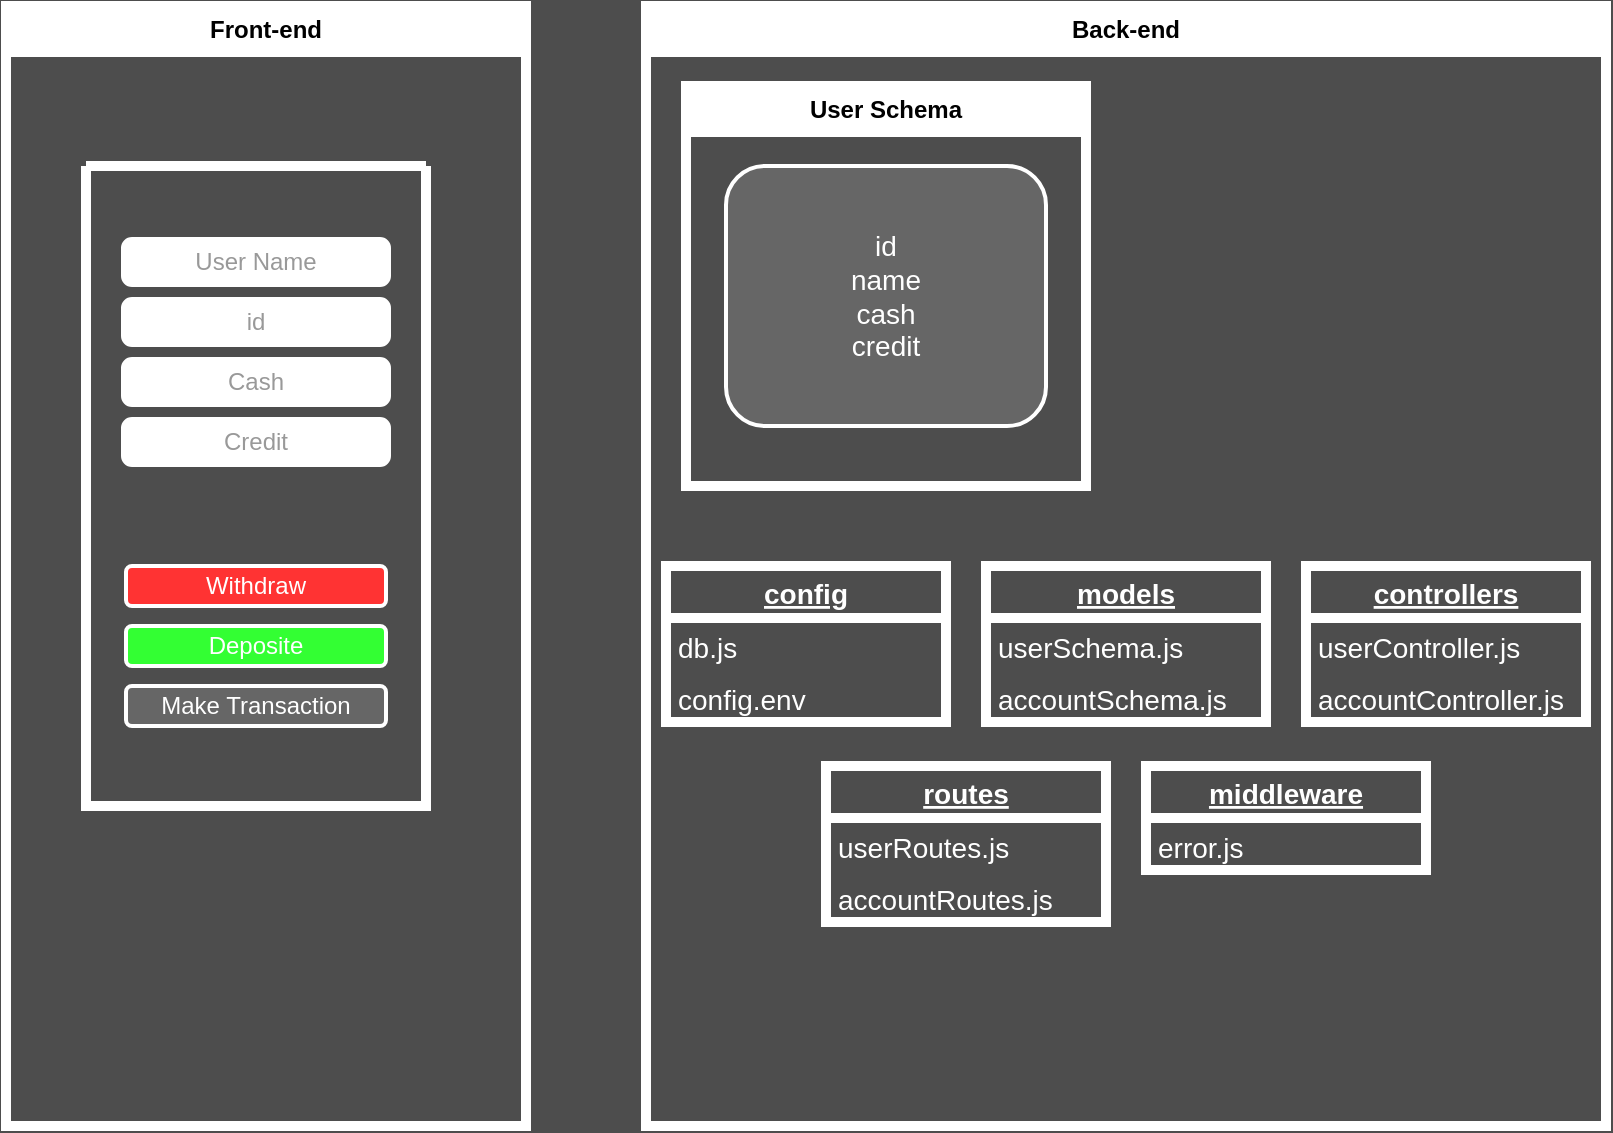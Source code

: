 <mxfile version="20.8.23" type="github">
  <diagram name="‫עמוד-1‬" id="669H-x8ZkATwqJho2Dp_">
    <mxGraphModel dx="1434" dy="756" grid="0" gridSize="10" guides="1" tooltips="1" connect="1" arrows="1" fold="1" page="1" pageScale="1" pageWidth="850" pageHeight="1100" background="#4D4D4D" math="0" shadow="0">
      <root>
        <mxCell id="0" />
        <mxCell id="1" parent="0" />
        <mxCell id="kBXu6ObaHWG-ue7Rh79I-1" value="Back-end" style="swimlane;whiteSpace=wrap;html=1;strokeColor=#FFFFFF;strokeWidth=5;" parent="1" vertex="1">
          <mxGeometry x="360" y="40" width="480" height="560" as="geometry" />
        </mxCell>
        <mxCell id="kBXu6ObaHWG-ue7Rh79I-11" value="User Schema" style="swimlane;whiteSpace=wrap;html=1;strokeColor=#FFFFFF;strokeWidth=5;" parent="kBXu6ObaHWG-ue7Rh79I-1" vertex="1">
          <mxGeometry x="20" y="40" width="200" height="200" as="geometry" />
        </mxCell>
        <mxCell id="kBXu6ObaHWG-ue7Rh79I-40" value="id&lt;br&gt;name&lt;br&gt;cash&lt;br&gt;credit" style="rounded=1;whiteSpace=wrap;html=1;strokeColor=#FFFFFF;strokeWidth=2;fontSize=14;fontColor=#FFFFFF;fillColor=#666666;" parent="kBXu6ObaHWG-ue7Rh79I-11" vertex="1">
          <mxGeometry x="20" y="40" width="160" height="130" as="geometry" />
        </mxCell>
        <mxCell id="kBXu6ObaHWG-ue7Rh79I-15" value="controllers" style="swimlane;fontStyle=5;childLayout=stackLayout;horizontal=1;startSize=26;fillColor=none;horizontalStack=0;resizeParent=1;resizeParentMax=0;resizeLast=0;collapsible=1;marginBottom=0;strokeColor=#FFFFFF;strokeWidth=5;fontColor=#FFFFFF;fontSize=14;" parent="kBXu6ObaHWG-ue7Rh79I-1" vertex="1">
          <mxGeometry x="330" y="280" width="140" height="78" as="geometry" />
        </mxCell>
        <mxCell id="kBXu6ObaHWG-ue7Rh79I-16" value="userController.js" style="text;strokeColor=none;fillColor=none;align=left;verticalAlign=top;spacingLeft=4;spacingRight=4;overflow=hidden;rotatable=0;points=[[0,0.5],[1,0.5]];portConstraint=eastwest;fontColor=#FFFFFF;fontSize=14;" parent="kBXu6ObaHWG-ue7Rh79I-15" vertex="1">
          <mxGeometry y="26" width="140" height="26" as="geometry" />
        </mxCell>
        <mxCell id="kBXu6ObaHWG-ue7Rh79I-18" value="accountController.js" style="text;strokeColor=none;fillColor=none;align=left;verticalAlign=top;spacingLeft=4;spacingRight=4;overflow=hidden;rotatable=0;points=[[0,0.5],[1,0.5]];portConstraint=eastwest;fontColor=#FFFFFF;fontSize=14;" parent="kBXu6ObaHWG-ue7Rh79I-15" vertex="1">
          <mxGeometry y="52" width="140" height="26" as="geometry" />
        </mxCell>
        <mxCell id="kBXu6ObaHWG-ue7Rh79I-20" value="models" style="swimlane;fontStyle=5;childLayout=stackLayout;horizontal=1;startSize=26;fillColor=none;horizontalStack=0;resizeParent=1;resizeParentMax=0;resizeLast=0;collapsible=1;marginBottom=0;strokeColor=#FFFFFF;strokeWidth=5;fontColor=#FFFFFF;fontSize=14;" parent="kBXu6ObaHWG-ue7Rh79I-1" vertex="1">
          <mxGeometry x="170" y="280" width="140" height="78" as="geometry" />
        </mxCell>
        <mxCell id="kBXu6ObaHWG-ue7Rh79I-21" value="userSchema.js" style="text;strokeColor=none;fillColor=none;align=left;verticalAlign=top;spacingLeft=4;spacingRight=4;overflow=hidden;rotatable=0;points=[[0,0.5],[1,0.5]];portConstraint=eastwest;fontColor=#FFFFFF;fontSize=14;" parent="kBXu6ObaHWG-ue7Rh79I-20" vertex="1">
          <mxGeometry y="26" width="140" height="26" as="geometry" />
        </mxCell>
        <mxCell id="kBXu6ObaHWG-ue7Rh79I-22" value="accountSchema.js" style="text;strokeColor=none;fillColor=none;align=left;verticalAlign=top;spacingLeft=4;spacingRight=4;overflow=hidden;rotatable=0;points=[[0,0.5],[1,0.5]];portConstraint=eastwest;fontColor=#FFFFFF;fontSize=14;" parent="kBXu6ObaHWG-ue7Rh79I-20" vertex="1">
          <mxGeometry y="52" width="140" height="26" as="geometry" />
        </mxCell>
        <mxCell id="kBXu6ObaHWG-ue7Rh79I-28" value="config" style="swimlane;fontStyle=5;childLayout=stackLayout;horizontal=1;startSize=26;fillColor=none;horizontalStack=0;resizeParent=1;resizeParentMax=0;resizeLast=0;collapsible=1;marginBottom=0;strokeColor=#FFFFFF;strokeWidth=5;fontColor=#FFFFFF;fontSize=14;" parent="kBXu6ObaHWG-ue7Rh79I-1" vertex="1">
          <mxGeometry x="10" y="280" width="140" height="78" as="geometry" />
        </mxCell>
        <mxCell id="kBXu6ObaHWG-ue7Rh79I-29" value="db.js" style="text;strokeColor=none;fillColor=none;align=left;verticalAlign=top;spacingLeft=4;spacingRight=4;overflow=hidden;rotatable=0;points=[[0,0.5],[1,0.5]];portConstraint=eastwest;fontColor=#FFFFFF;fontSize=14;" parent="kBXu6ObaHWG-ue7Rh79I-28" vertex="1">
          <mxGeometry y="26" width="140" height="26" as="geometry" />
        </mxCell>
        <mxCell id="kBXu6ObaHWG-ue7Rh79I-30" value="config.env" style="text;strokeColor=none;fillColor=none;align=left;verticalAlign=top;spacingLeft=4;spacingRight=4;overflow=hidden;rotatable=0;points=[[0,0.5],[1,0.5]];portConstraint=eastwest;fontColor=#FFFFFF;fontSize=14;" parent="kBXu6ObaHWG-ue7Rh79I-28" vertex="1">
          <mxGeometry y="52" width="140" height="26" as="geometry" />
        </mxCell>
        <mxCell id="kBXu6ObaHWG-ue7Rh79I-35" value="routes" style="swimlane;fontStyle=5;childLayout=stackLayout;horizontal=1;startSize=26;fillColor=none;horizontalStack=0;resizeParent=1;resizeParentMax=0;resizeLast=0;collapsible=1;marginBottom=0;strokeColor=#FFFFFF;strokeWidth=5;fontColor=#FFFFFF;fontSize=14;" parent="kBXu6ObaHWG-ue7Rh79I-1" vertex="1">
          <mxGeometry x="90" y="380" width="140" height="78" as="geometry" />
        </mxCell>
        <mxCell id="kBXu6ObaHWG-ue7Rh79I-36" value="userRoutes.js" style="text;strokeColor=none;fillColor=none;align=left;verticalAlign=top;spacingLeft=4;spacingRight=4;overflow=hidden;rotatable=0;points=[[0,0.5],[1,0.5]];portConstraint=eastwest;fontColor=#FFFFFF;fontSize=14;" parent="kBXu6ObaHWG-ue7Rh79I-35" vertex="1">
          <mxGeometry y="26" width="140" height="26" as="geometry" />
        </mxCell>
        <mxCell id="kBXu6ObaHWG-ue7Rh79I-37" value="accountRoutes.js" style="text;strokeColor=none;fillColor=none;align=left;verticalAlign=top;spacingLeft=4;spacingRight=4;overflow=hidden;rotatable=0;points=[[0,0.5],[1,0.5]];portConstraint=eastwest;fontColor=#FFFFFF;fontSize=14;" parent="kBXu6ObaHWG-ue7Rh79I-35" vertex="1">
          <mxGeometry y="52" width="140" height="26" as="geometry" />
        </mxCell>
        <mxCell id="kBXu6ObaHWG-ue7Rh79I-32" value="middleware" style="swimlane;fontStyle=5;childLayout=stackLayout;horizontal=1;startSize=26;fillColor=none;horizontalStack=0;resizeParent=1;resizeParentMax=0;resizeLast=0;collapsible=1;marginBottom=0;strokeColor=#FFFFFF;strokeWidth=5;fontColor=#FFFFFF;fontSize=14;" parent="kBXu6ObaHWG-ue7Rh79I-1" vertex="1">
          <mxGeometry x="250" y="380" width="140" height="52" as="geometry" />
        </mxCell>
        <mxCell id="kBXu6ObaHWG-ue7Rh79I-33" value="error.js" style="text;strokeColor=none;fillColor=none;align=left;verticalAlign=top;spacingLeft=4;spacingRight=4;overflow=hidden;rotatable=0;points=[[0,0.5],[1,0.5]];portConstraint=eastwest;fontColor=#FFFFFF;fontSize=14;" parent="kBXu6ObaHWG-ue7Rh79I-32" vertex="1">
          <mxGeometry y="26" width="140" height="26" as="geometry" />
        </mxCell>
        <mxCell id="kBXu6ObaHWG-ue7Rh79I-2" value="Front-end" style="swimlane;whiteSpace=wrap;html=1;strokeColor=#FFFFFF;strokeWidth=5;" parent="1" vertex="1">
          <mxGeometry x="40" y="40" width="260" height="560" as="geometry" />
        </mxCell>
        <mxCell id="kBXu6ObaHWG-ue7Rh79I-4" value="" style="swimlane;startSize=0;strokeColor=#FFFFFF;strokeWidth=5;" parent="kBXu6ObaHWG-ue7Rh79I-2" vertex="1">
          <mxGeometry x="40" y="80" width="170" height="320" as="geometry" />
        </mxCell>
        <mxCell id="kBXu6ObaHWG-ue7Rh79I-5" value="&lt;font color=&quot;#999999&quot;&gt;User Name&lt;/font&gt;" style="rounded=1;whiteSpace=wrap;html=1;strokeColor=#FFFFFF;strokeWidth=5;" parent="kBXu6ObaHWG-ue7Rh79I-4" vertex="1">
          <mxGeometry x="20" y="38" width="130" height="20" as="geometry" />
        </mxCell>
        <mxCell id="kBXu6ObaHWG-ue7Rh79I-23" value="&lt;font color=&quot;#999999&quot;&gt;id&lt;/font&gt;" style="rounded=1;whiteSpace=wrap;html=1;strokeColor=#FFFFFF;strokeWidth=5;" parent="kBXu6ObaHWG-ue7Rh79I-4" vertex="1">
          <mxGeometry x="20" y="68" width="130" height="20" as="geometry" />
        </mxCell>
        <mxCell id="kBXu6ObaHWG-ue7Rh79I-24" value="&lt;font color=&quot;#999999&quot;&gt;Cash&lt;/font&gt;" style="rounded=1;whiteSpace=wrap;html=1;strokeColor=#FFFFFF;strokeWidth=5;" parent="kBXu6ObaHWG-ue7Rh79I-4" vertex="1">
          <mxGeometry x="20" y="98" width="130" height="20" as="geometry" />
        </mxCell>
        <mxCell id="kBXu6ObaHWG-ue7Rh79I-25" value="&lt;font color=&quot;#999999&quot;&gt;Credit&lt;/font&gt;" style="rounded=1;whiteSpace=wrap;html=1;strokeColor=#FFFFFF;strokeWidth=5;" parent="kBXu6ObaHWG-ue7Rh79I-4" vertex="1">
          <mxGeometry x="20" y="128" width="130" height="20" as="geometry" />
        </mxCell>
        <mxCell id="kBXu6ObaHWG-ue7Rh79I-26" value="&lt;font color=&quot;#ffffff&quot;&gt;Withdraw&lt;/font&gt;" style="rounded=1;whiteSpace=wrap;html=1;strokeColor=#FFFFFF;strokeWidth=2;fillColor=#FF3333;" parent="kBXu6ObaHWG-ue7Rh79I-4" vertex="1">
          <mxGeometry x="20" y="200" width="130" height="20" as="geometry" />
        </mxCell>
        <mxCell id="kBXu6ObaHWG-ue7Rh79I-27" value="&lt;font color=&quot;#ffffff&quot;&gt;Deposite&lt;/font&gt;" style="rounded=1;whiteSpace=wrap;html=1;strokeColor=#FFFFFF;strokeWidth=2;fillColor=#33FF33;" parent="kBXu6ObaHWG-ue7Rh79I-4" vertex="1">
          <mxGeometry x="20" y="230" width="130" height="20" as="geometry" />
        </mxCell>
        <mxCell id="kBXu6ObaHWG-ue7Rh79I-31" value="&lt;font color=&quot;#ffffff&quot;&gt;Make Transaction&lt;/font&gt;" style="rounded=1;whiteSpace=wrap;html=1;strokeColor=#FFFFFF;strokeWidth=2;fillColor=#666666;" parent="kBXu6ObaHWG-ue7Rh79I-4" vertex="1">
          <mxGeometry x="20" y="260" width="130" height="20" as="geometry" />
        </mxCell>
      </root>
    </mxGraphModel>
  </diagram>
</mxfile>
